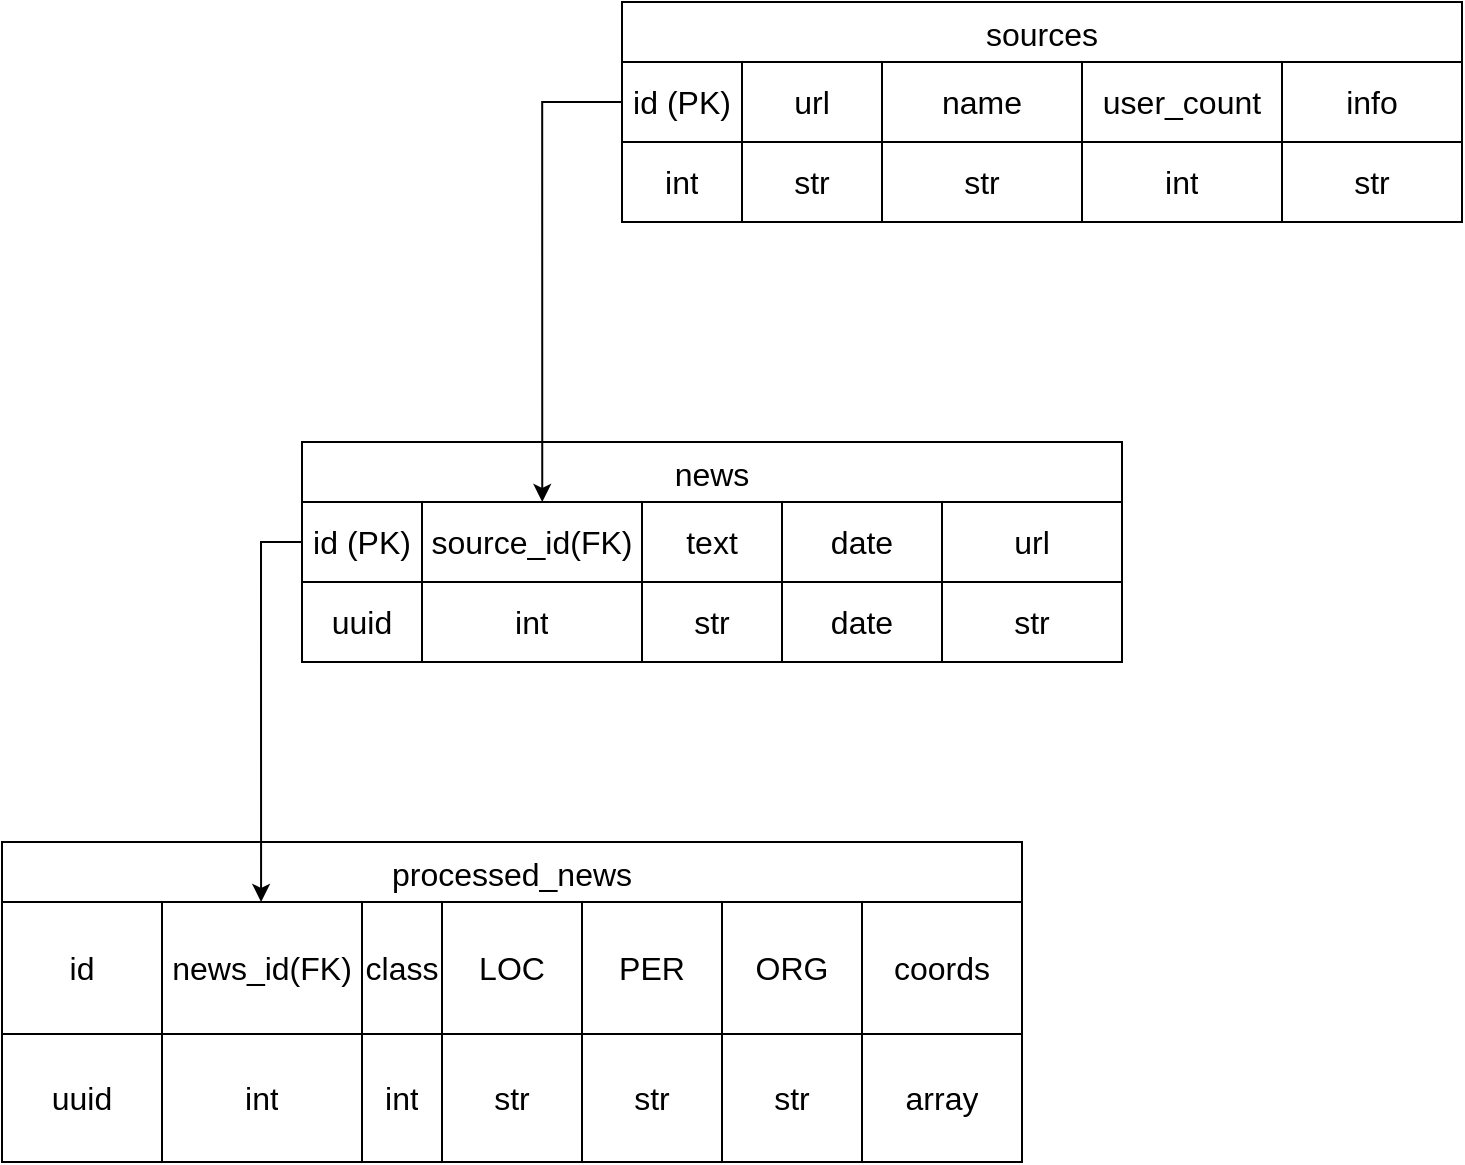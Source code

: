 <mxfile version="23.1.5" type="device">
  <diagram name="Страница — 1" id="lY9jXbK5P16rbJda8Dox">
    <mxGraphModel dx="2474" dy="2017" grid="1" gridSize="10" guides="1" tooltips="1" connect="1" arrows="1" fold="1" page="1" pageScale="1" pageWidth="827" pageHeight="1169" math="0" shadow="0">
      <root>
        <mxCell id="0" />
        <mxCell id="1" parent="0" />
        <mxCell id="DqzX1KBHUqtfUzcQVXpf-1" value="news" style="shape=table;startSize=30;container=1;collapsible=0;childLayout=tableLayout;strokeColor=default;fontSize=16;" vertex="1" parent="1">
          <mxGeometry x="-540" y="30" width="410" height="110" as="geometry" />
        </mxCell>
        <mxCell id="DqzX1KBHUqtfUzcQVXpf-2" value="" style="shape=tableRow;horizontal=0;startSize=0;swimlaneHead=0;swimlaneBody=0;strokeColor=inherit;top=0;left=0;bottom=0;right=0;collapsible=0;dropTarget=0;fillColor=none;points=[[0,0.5],[1,0.5]];portConstraint=eastwest;fontSize=16;" vertex="1" parent="DqzX1KBHUqtfUzcQVXpf-1">
          <mxGeometry y="30" width="410" height="40" as="geometry" />
        </mxCell>
        <mxCell id="DqzX1KBHUqtfUzcQVXpf-3" value="id (PK)" style="shape=partialRectangle;html=1;whiteSpace=wrap;connectable=0;strokeColor=inherit;overflow=hidden;fillColor=none;top=0;left=0;bottom=0;right=0;pointerEvents=1;fontSize=16;" vertex="1" parent="DqzX1KBHUqtfUzcQVXpf-2">
          <mxGeometry width="60" height="40" as="geometry">
            <mxRectangle width="60" height="40" as="alternateBounds" />
          </mxGeometry>
        </mxCell>
        <mxCell id="DqzX1KBHUqtfUzcQVXpf-4" value="source_id(FK)" style="shape=partialRectangle;html=1;whiteSpace=wrap;connectable=0;strokeColor=inherit;overflow=hidden;fillColor=none;top=0;left=0;bottom=0;right=0;pointerEvents=1;fontSize=16;" vertex="1" parent="DqzX1KBHUqtfUzcQVXpf-2">
          <mxGeometry x="60" width="110" height="40" as="geometry">
            <mxRectangle width="110" height="40" as="alternateBounds" />
          </mxGeometry>
        </mxCell>
        <mxCell id="DqzX1KBHUqtfUzcQVXpf-5" value="text" style="shape=partialRectangle;html=1;whiteSpace=wrap;connectable=0;strokeColor=inherit;overflow=hidden;fillColor=none;top=0;left=0;bottom=0;right=0;pointerEvents=1;fontSize=16;" vertex="1" parent="DqzX1KBHUqtfUzcQVXpf-2">
          <mxGeometry x="170" width="70" height="40" as="geometry">
            <mxRectangle width="70" height="40" as="alternateBounds" />
          </mxGeometry>
        </mxCell>
        <mxCell id="DqzX1KBHUqtfUzcQVXpf-15" value="date" style="shape=partialRectangle;html=1;whiteSpace=wrap;connectable=0;strokeColor=inherit;overflow=hidden;fillColor=none;top=0;left=0;bottom=0;right=0;pointerEvents=1;fontSize=16;" vertex="1" parent="DqzX1KBHUqtfUzcQVXpf-2">
          <mxGeometry x="240" width="80" height="40" as="geometry">
            <mxRectangle width="80" height="40" as="alternateBounds" />
          </mxGeometry>
        </mxCell>
        <mxCell id="DqzX1KBHUqtfUzcQVXpf-18" value="url" style="shape=partialRectangle;html=1;whiteSpace=wrap;connectable=0;strokeColor=inherit;overflow=hidden;fillColor=none;top=0;left=0;bottom=0;right=0;pointerEvents=1;fontSize=16;" vertex="1" parent="DqzX1KBHUqtfUzcQVXpf-2">
          <mxGeometry x="320" width="90" height="40" as="geometry">
            <mxRectangle width="90" height="40" as="alternateBounds" />
          </mxGeometry>
        </mxCell>
        <mxCell id="DqzX1KBHUqtfUzcQVXpf-66" value="" style="shape=tableRow;horizontal=0;startSize=0;swimlaneHead=0;swimlaneBody=0;strokeColor=inherit;top=0;left=0;bottom=0;right=0;collapsible=0;dropTarget=0;fillColor=none;points=[[0,0.5],[1,0.5]];portConstraint=eastwest;fontSize=16;" vertex="1" parent="DqzX1KBHUqtfUzcQVXpf-1">
          <mxGeometry y="70" width="410" height="40" as="geometry" />
        </mxCell>
        <mxCell id="DqzX1KBHUqtfUzcQVXpf-67" value="uuid" style="shape=partialRectangle;html=1;whiteSpace=wrap;connectable=0;strokeColor=inherit;overflow=hidden;fillColor=none;top=0;left=0;bottom=0;right=0;pointerEvents=1;fontSize=16;" vertex="1" parent="DqzX1KBHUqtfUzcQVXpf-66">
          <mxGeometry width="60" height="40" as="geometry">
            <mxRectangle width="60" height="40" as="alternateBounds" />
          </mxGeometry>
        </mxCell>
        <mxCell id="DqzX1KBHUqtfUzcQVXpf-68" value="int" style="shape=partialRectangle;html=1;whiteSpace=wrap;connectable=0;strokeColor=inherit;overflow=hidden;fillColor=none;top=0;left=0;bottom=0;right=0;pointerEvents=1;fontSize=16;" vertex="1" parent="DqzX1KBHUqtfUzcQVXpf-66">
          <mxGeometry x="60" width="110" height="40" as="geometry">
            <mxRectangle width="110" height="40" as="alternateBounds" />
          </mxGeometry>
        </mxCell>
        <mxCell id="DqzX1KBHUqtfUzcQVXpf-69" value="str" style="shape=partialRectangle;html=1;whiteSpace=wrap;connectable=0;strokeColor=inherit;overflow=hidden;fillColor=none;top=0;left=0;bottom=0;right=0;pointerEvents=1;fontSize=16;" vertex="1" parent="DqzX1KBHUqtfUzcQVXpf-66">
          <mxGeometry x="170" width="70" height="40" as="geometry">
            <mxRectangle width="70" height="40" as="alternateBounds" />
          </mxGeometry>
        </mxCell>
        <mxCell id="DqzX1KBHUqtfUzcQVXpf-70" value="date" style="shape=partialRectangle;html=1;whiteSpace=wrap;connectable=0;strokeColor=inherit;overflow=hidden;fillColor=none;top=0;left=0;bottom=0;right=0;pointerEvents=1;fontSize=16;" vertex="1" parent="DqzX1KBHUqtfUzcQVXpf-66">
          <mxGeometry x="240" width="80" height="40" as="geometry">
            <mxRectangle width="80" height="40" as="alternateBounds" />
          </mxGeometry>
        </mxCell>
        <mxCell id="DqzX1KBHUqtfUzcQVXpf-71" value="str" style="shape=partialRectangle;html=1;whiteSpace=wrap;connectable=0;strokeColor=inherit;overflow=hidden;fillColor=none;top=0;left=0;bottom=0;right=0;pointerEvents=1;fontSize=16;" vertex="1" parent="DqzX1KBHUqtfUzcQVXpf-66">
          <mxGeometry x="320" width="90" height="40" as="geometry">
            <mxRectangle width="90" height="40" as="alternateBounds" />
          </mxGeometry>
        </mxCell>
        <mxCell id="DqzX1KBHUqtfUzcQVXpf-41" value="processed_news" style="shape=table;startSize=30;container=1;collapsible=0;childLayout=tableLayout;strokeColor=default;fontSize=16;" vertex="1" parent="1">
          <mxGeometry x="-690" y="230" width="510" height="160" as="geometry" />
        </mxCell>
        <mxCell id="DqzX1KBHUqtfUzcQVXpf-42" value="" style="shape=tableRow;horizontal=0;startSize=0;swimlaneHead=0;swimlaneBody=0;strokeColor=inherit;top=0;left=0;bottom=0;right=0;collapsible=0;dropTarget=0;fillColor=none;points=[[0,0.5],[1,0.5]];portConstraint=eastwest;fontSize=16;" vertex="1" parent="DqzX1KBHUqtfUzcQVXpf-41">
          <mxGeometry y="30" width="510" height="66" as="geometry" />
        </mxCell>
        <mxCell id="DqzX1KBHUqtfUzcQVXpf-85" value="id" style="shape=partialRectangle;html=1;whiteSpace=wrap;connectable=0;strokeColor=inherit;overflow=hidden;fillColor=none;top=0;left=0;bottom=0;right=0;pointerEvents=1;fontSize=16;" vertex="1" parent="DqzX1KBHUqtfUzcQVXpf-42">
          <mxGeometry width="80" height="66" as="geometry">
            <mxRectangle width="80" height="66" as="alternateBounds" />
          </mxGeometry>
        </mxCell>
        <mxCell id="DqzX1KBHUqtfUzcQVXpf-43" value="news_id(FK)" style="shape=partialRectangle;html=1;whiteSpace=wrap;connectable=0;strokeColor=inherit;overflow=hidden;fillColor=none;top=0;left=0;bottom=0;right=0;pointerEvents=1;fontSize=16;" vertex="1" parent="DqzX1KBHUqtfUzcQVXpf-42">
          <mxGeometry x="80" width="100" height="66" as="geometry">
            <mxRectangle width="100" height="66" as="alternateBounds" />
          </mxGeometry>
        </mxCell>
        <mxCell id="DqzX1KBHUqtfUzcQVXpf-44" value="class" style="shape=partialRectangle;html=1;whiteSpace=wrap;connectable=0;strokeColor=inherit;overflow=hidden;fillColor=none;top=0;left=0;bottom=0;right=0;pointerEvents=1;fontSize=16;" vertex="1" parent="DqzX1KBHUqtfUzcQVXpf-42">
          <mxGeometry x="180" width="40" height="66" as="geometry">
            <mxRectangle width="40" height="66" as="alternateBounds" />
          </mxGeometry>
        </mxCell>
        <mxCell id="DqzX1KBHUqtfUzcQVXpf-45" value="LOC" style="shape=partialRectangle;html=1;whiteSpace=wrap;connectable=0;strokeColor=inherit;overflow=hidden;fillColor=none;top=0;left=0;bottom=0;right=0;pointerEvents=1;fontSize=16;" vertex="1" parent="DqzX1KBHUqtfUzcQVXpf-42">
          <mxGeometry x="220" width="70" height="66" as="geometry">
            <mxRectangle width="70" height="66" as="alternateBounds" />
          </mxGeometry>
        </mxCell>
        <mxCell id="DqzX1KBHUqtfUzcQVXpf-54" value="PER" style="shape=partialRectangle;html=1;whiteSpace=wrap;connectable=0;strokeColor=inherit;overflow=hidden;fillColor=none;top=0;left=0;bottom=0;right=0;pointerEvents=1;fontSize=16;" vertex="1" parent="DqzX1KBHUqtfUzcQVXpf-42">
          <mxGeometry x="290" width="70" height="66" as="geometry">
            <mxRectangle width="70" height="66" as="alternateBounds" />
          </mxGeometry>
        </mxCell>
        <mxCell id="DqzX1KBHUqtfUzcQVXpf-60" value="ORG" style="shape=partialRectangle;html=1;whiteSpace=wrap;connectable=0;strokeColor=inherit;overflow=hidden;fillColor=none;top=0;left=0;bottom=0;right=0;pointerEvents=1;fontSize=16;" vertex="1" parent="DqzX1KBHUqtfUzcQVXpf-42">
          <mxGeometry x="360" width="70" height="66" as="geometry">
            <mxRectangle width="70" height="66" as="alternateBounds" />
          </mxGeometry>
        </mxCell>
        <mxCell id="DqzX1KBHUqtfUzcQVXpf-63" value="coords" style="shape=partialRectangle;html=1;whiteSpace=wrap;connectable=0;strokeColor=inherit;overflow=hidden;fillColor=none;top=0;left=0;bottom=0;right=0;pointerEvents=1;fontSize=16;" vertex="1" parent="DqzX1KBHUqtfUzcQVXpf-42">
          <mxGeometry x="430" width="80" height="66" as="geometry">
            <mxRectangle width="80" height="66" as="alternateBounds" />
          </mxGeometry>
        </mxCell>
        <mxCell id="DqzX1KBHUqtfUzcQVXpf-46" value="" style="shape=tableRow;horizontal=0;startSize=0;swimlaneHead=0;swimlaneBody=0;strokeColor=inherit;top=0;left=0;bottom=0;right=0;collapsible=0;dropTarget=0;fillColor=none;points=[[0,0.5],[1,0.5]];portConstraint=eastwest;fontSize=16;" vertex="1" parent="DqzX1KBHUqtfUzcQVXpf-41">
          <mxGeometry y="96" width="510" height="64" as="geometry" />
        </mxCell>
        <mxCell id="DqzX1KBHUqtfUzcQVXpf-86" value="uuid" style="shape=partialRectangle;html=1;whiteSpace=wrap;connectable=0;strokeColor=inherit;overflow=hidden;fillColor=none;top=0;left=0;bottom=0;right=0;pointerEvents=1;fontSize=16;" vertex="1" parent="DqzX1KBHUqtfUzcQVXpf-46">
          <mxGeometry width="80" height="64" as="geometry">
            <mxRectangle width="80" height="64" as="alternateBounds" />
          </mxGeometry>
        </mxCell>
        <mxCell id="DqzX1KBHUqtfUzcQVXpf-47" value="int" style="shape=partialRectangle;html=1;whiteSpace=wrap;connectable=0;strokeColor=inherit;overflow=hidden;fillColor=none;top=0;left=0;bottom=0;right=0;pointerEvents=1;fontSize=16;" vertex="1" parent="DqzX1KBHUqtfUzcQVXpf-46">
          <mxGeometry x="80" width="100" height="64" as="geometry">
            <mxRectangle width="100" height="64" as="alternateBounds" />
          </mxGeometry>
        </mxCell>
        <mxCell id="DqzX1KBHUqtfUzcQVXpf-48" value="int" style="shape=partialRectangle;html=1;whiteSpace=wrap;connectable=0;strokeColor=inherit;overflow=hidden;fillColor=none;top=0;left=0;bottom=0;right=0;pointerEvents=1;fontSize=16;" vertex="1" parent="DqzX1KBHUqtfUzcQVXpf-46">
          <mxGeometry x="180" width="40" height="64" as="geometry">
            <mxRectangle width="40" height="64" as="alternateBounds" />
          </mxGeometry>
        </mxCell>
        <mxCell id="DqzX1KBHUqtfUzcQVXpf-49" value="str" style="shape=partialRectangle;html=1;whiteSpace=wrap;connectable=0;strokeColor=inherit;overflow=hidden;fillColor=none;top=0;left=0;bottom=0;right=0;pointerEvents=1;fontSize=16;" vertex="1" parent="DqzX1KBHUqtfUzcQVXpf-46">
          <mxGeometry x="220" width="70" height="64" as="geometry">
            <mxRectangle width="70" height="64" as="alternateBounds" />
          </mxGeometry>
        </mxCell>
        <mxCell id="DqzX1KBHUqtfUzcQVXpf-55" value="str" style="shape=partialRectangle;html=1;whiteSpace=wrap;connectable=0;strokeColor=inherit;overflow=hidden;fillColor=none;top=0;left=0;bottom=0;right=0;pointerEvents=1;fontSize=16;" vertex="1" parent="DqzX1KBHUqtfUzcQVXpf-46">
          <mxGeometry x="290" width="70" height="64" as="geometry">
            <mxRectangle width="70" height="64" as="alternateBounds" />
          </mxGeometry>
        </mxCell>
        <mxCell id="DqzX1KBHUqtfUzcQVXpf-61" value="str" style="shape=partialRectangle;html=1;whiteSpace=wrap;connectable=0;strokeColor=inherit;overflow=hidden;fillColor=none;top=0;left=0;bottom=0;right=0;pointerEvents=1;fontSize=16;" vertex="1" parent="DqzX1KBHUqtfUzcQVXpf-46">
          <mxGeometry x="360" width="70" height="64" as="geometry">
            <mxRectangle width="70" height="64" as="alternateBounds" />
          </mxGeometry>
        </mxCell>
        <mxCell id="DqzX1KBHUqtfUzcQVXpf-64" value="array" style="shape=partialRectangle;html=1;whiteSpace=wrap;connectable=0;strokeColor=inherit;overflow=hidden;fillColor=none;top=0;left=0;bottom=0;right=0;pointerEvents=1;fontSize=16;" vertex="1" parent="DqzX1KBHUqtfUzcQVXpf-46">
          <mxGeometry x="430" width="80" height="64" as="geometry">
            <mxRectangle width="80" height="64" as="alternateBounds" />
          </mxGeometry>
        </mxCell>
        <mxCell id="DqzX1KBHUqtfUzcQVXpf-72" value="sources" style="shape=table;startSize=30;container=1;collapsible=0;childLayout=tableLayout;strokeColor=default;fontSize=16;" vertex="1" parent="1">
          <mxGeometry x="-380" y="-190" width="420" height="110" as="geometry" />
        </mxCell>
        <mxCell id="DqzX1KBHUqtfUzcQVXpf-73" value="" style="shape=tableRow;horizontal=0;startSize=0;swimlaneHead=0;swimlaneBody=0;strokeColor=inherit;top=0;left=0;bottom=0;right=0;collapsible=0;dropTarget=0;fillColor=none;points=[[0,0.5],[1,0.5]];portConstraint=eastwest;fontSize=16;" vertex="1" parent="DqzX1KBHUqtfUzcQVXpf-72">
          <mxGeometry y="30" width="420" height="40" as="geometry" />
        </mxCell>
        <mxCell id="DqzX1KBHUqtfUzcQVXpf-74" value="id (PK)" style="shape=partialRectangle;html=1;whiteSpace=wrap;connectable=0;strokeColor=inherit;overflow=hidden;fillColor=none;top=0;left=0;bottom=0;right=0;pointerEvents=1;fontSize=16;" vertex="1" parent="DqzX1KBHUqtfUzcQVXpf-73">
          <mxGeometry width="60" height="40" as="geometry">
            <mxRectangle width="60" height="40" as="alternateBounds" />
          </mxGeometry>
        </mxCell>
        <mxCell id="DqzX1KBHUqtfUzcQVXpf-75" value="url" style="shape=partialRectangle;html=1;whiteSpace=wrap;connectable=0;strokeColor=inherit;overflow=hidden;fillColor=none;top=0;left=0;bottom=0;right=0;pointerEvents=1;fontSize=16;" vertex="1" parent="DqzX1KBHUqtfUzcQVXpf-73">
          <mxGeometry x="60" width="70" height="40" as="geometry">
            <mxRectangle width="70" height="40" as="alternateBounds" />
          </mxGeometry>
        </mxCell>
        <mxCell id="DqzX1KBHUqtfUzcQVXpf-76" value="name" style="shape=partialRectangle;html=1;whiteSpace=wrap;connectable=0;strokeColor=inherit;overflow=hidden;fillColor=none;top=0;left=0;bottom=0;right=0;pointerEvents=1;fontSize=16;" vertex="1" parent="DqzX1KBHUqtfUzcQVXpf-73">
          <mxGeometry x="130" width="100" height="40" as="geometry">
            <mxRectangle width="100" height="40" as="alternateBounds" />
          </mxGeometry>
        </mxCell>
        <mxCell id="DqzX1KBHUqtfUzcQVXpf-87" value="user_count" style="shape=partialRectangle;html=1;whiteSpace=wrap;connectable=0;strokeColor=inherit;overflow=hidden;fillColor=none;top=0;left=0;bottom=0;right=0;pointerEvents=1;fontSize=16;" vertex="1" parent="DqzX1KBHUqtfUzcQVXpf-73">
          <mxGeometry x="230" width="100" height="40" as="geometry">
            <mxRectangle width="100" height="40" as="alternateBounds" />
          </mxGeometry>
        </mxCell>
        <mxCell id="DqzX1KBHUqtfUzcQVXpf-89" value="info" style="shape=partialRectangle;html=1;whiteSpace=wrap;connectable=0;strokeColor=inherit;overflow=hidden;fillColor=none;top=0;left=0;bottom=0;right=0;pointerEvents=1;fontSize=16;" vertex="1" parent="DqzX1KBHUqtfUzcQVXpf-73">
          <mxGeometry x="330" width="90" height="40" as="geometry">
            <mxRectangle width="90" height="40" as="alternateBounds" />
          </mxGeometry>
        </mxCell>
        <mxCell id="DqzX1KBHUqtfUzcQVXpf-77" value="" style="shape=tableRow;horizontal=0;startSize=0;swimlaneHead=0;swimlaneBody=0;strokeColor=inherit;top=0;left=0;bottom=0;right=0;collapsible=0;dropTarget=0;fillColor=none;points=[[0,0.5],[1,0.5]];portConstraint=eastwest;fontSize=16;" vertex="1" parent="DqzX1KBHUqtfUzcQVXpf-72">
          <mxGeometry y="70" width="420" height="40" as="geometry" />
        </mxCell>
        <mxCell id="DqzX1KBHUqtfUzcQVXpf-78" value="int" style="shape=partialRectangle;html=1;whiteSpace=wrap;connectable=0;strokeColor=inherit;overflow=hidden;fillColor=none;top=0;left=0;bottom=0;right=0;pointerEvents=1;fontSize=16;" vertex="1" parent="DqzX1KBHUqtfUzcQVXpf-77">
          <mxGeometry width="60" height="40" as="geometry">
            <mxRectangle width="60" height="40" as="alternateBounds" />
          </mxGeometry>
        </mxCell>
        <mxCell id="DqzX1KBHUqtfUzcQVXpf-79" value="str" style="shape=partialRectangle;html=1;whiteSpace=wrap;connectable=0;strokeColor=inherit;overflow=hidden;fillColor=none;top=0;left=0;bottom=0;right=0;pointerEvents=1;fontSize=16;" vertex="1" parent="DqzX1KBHUqtfUzcQVXpf-77">
          <mxGeometry x="60" width="70" height="40" as="geometry">
            <mxRectangle width="70" height="40" as="alternateBounds" />
          </mxGeometry>
        </mxCell>
        <mxCell id="DqzX1KBHUqtfUzcQVXpf-80" value="str" style="shape=partialRectangle;html=1;whiteSpace=wrap;connectable=0;strokeColor=inherit;overflow=hidden;fillColor=none;top=0;left=0;bottom=0;right=0;pointerEvents=1;fontSize=16;" vertex="1" parent="DqzX1KBHUqtfUzcQVXpf-77">
          <mxGeometry x="130" width="100" height="40" as="geometry">
            <mxRectangle width="100" height="40" as="alternateBounds" />
          </mxGeometry>
        </mxCell>
        <mxCell id="DqzX1KBHUqtfUzcQVXpf-88" value="int" style="shape=partialRectangle;html=1;whiteSpace=wrap;connectable=0;strokeColor=inherit;overflow=hidden;fillColor=none;top=0;left=0;bottom=0;right=0;pointerEvents=1;fontSize=16;" vertex="1" parent="DqzX1KBHUqtfUzcQVXpf-77">
          <mxGeometry x="230" width="100" height="40" as="geometry">
            <mxRectangle width="100" height="40" as="alternateBounds" />
          </mxGeometry>
        </mxCell>
        <mxCell id="DqzX1KBHUqtfUzcQVXpf-90" value="str" style="shape=partialRectangle;html=1;whiteSpace=wrap;connectable=0;strokeColor=inherit;overflow=hidden;fillColor=none;top=0;left=0;bottom=0;right=0;pointerEvents=1;fontSize=16;" vertex="1" parent="DqzX1KBHUqtfUzcQVXpf-77">
          <mxGeometry x="330" width="90" height="40" as="geometry">
            <mxRectangle width="90" height="40" as="alternateBounds" />
          </mxGeometry>
        </mxCell>
        <mxCell id="DqzX1KBHUqtfUzcQVXpf-93" style="edgeStyle=orthogonalEdgeStyle;rounded=0;orthogonalLoop=1;jettySize=auto;html=1;exitX=0;exitY=0.5;exitDx=0;exitDy=0;entryX=0.293;entryY=0;entryDx=0;entryDy=0;entryPerimeter=0;" edge="1" parent="1" source="DqzX1KBHUqtfUzcQVXpf-73" target="DqzX1KBHUqtfUzcQVXpf-2">
          <mxGeometry relative="1" as="geometry" />
        </mxCell>
        <mxCell id="DqzX1KBHUqtfUzcQVXpf-94" style="edgeStyle=orthogonalEdgeStyle;rounded=0;orthogonalLoop=1;jettySize=auto;html=1;exitX=0;exitY=0.5;exitDx=0;exitDy=0;entryX=0.254;entryY=0;entryDx=0;entryDy=0;entryPerimeter=0;" edge="1" parent="1" source="DqzX1KBHUqtfUzcQVXpf-2" target="DqzX1KBHUqtfUzcQVXpf-42">
          <mxGeometry relative="1" as="geometry" />
        </mxCell>
      </root>
    </mxGraphModel>
  </diagram>
</mxfile>
